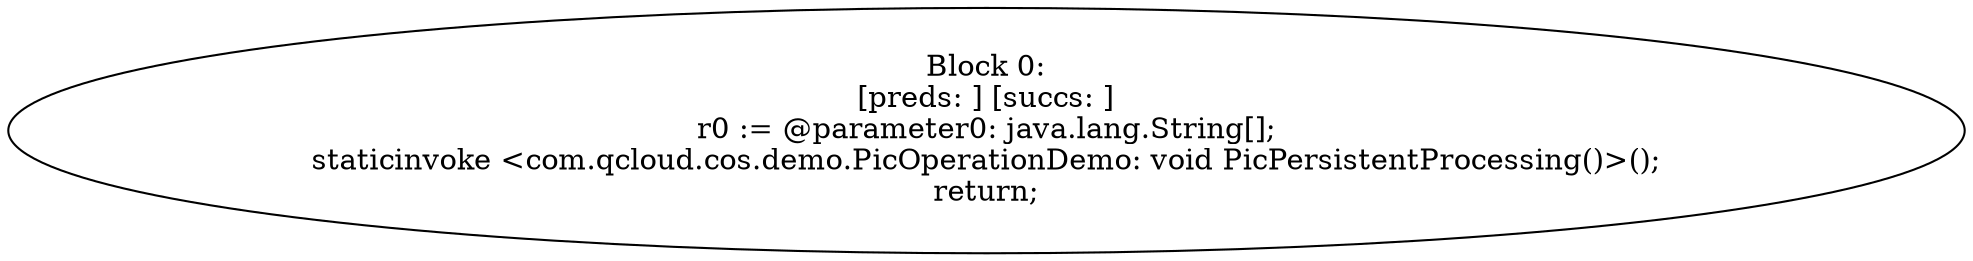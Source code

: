 digraph "unitGraph" {
    "Block 0:
[preds: ] [succs: ]
r0 := @parameter0: java.lang.String[];
staticinvoke <com.qcloud.cos.demo.PicOperationDemo: void PicPersistentProcessing()>();
return;
"
}

